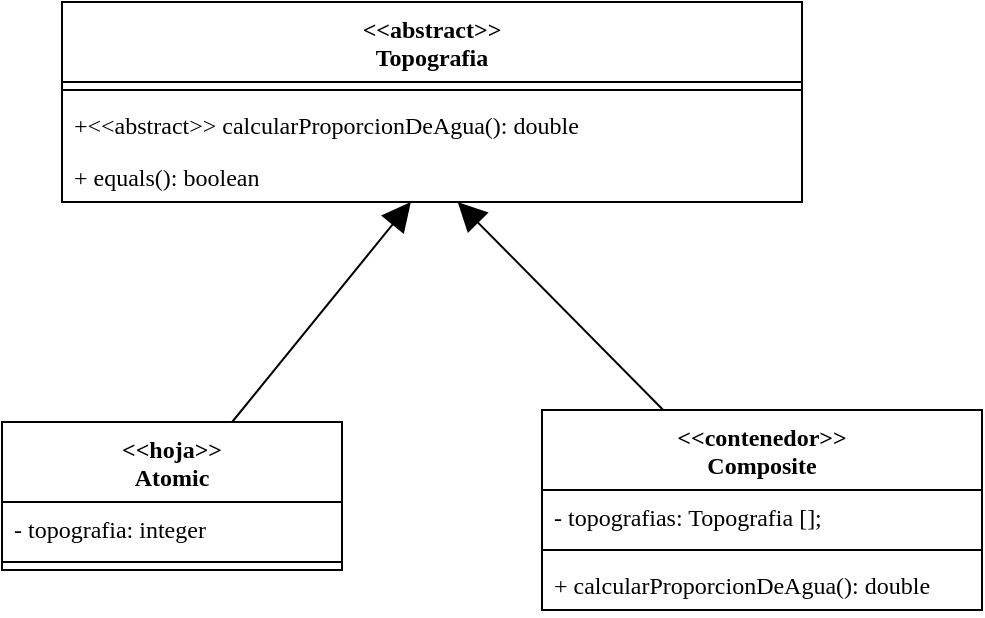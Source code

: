 <mxfile>
    <diagram id="e0O4fr5WnfySxlzCR4Ap" name="Página-1">
        <mxGraphModel dx="622" dy="617" grid="1" gridSize="10" guides="1" tooltips="1" connect="1" arrows="1" fold="1" page="1" pageScale="1" pageWidth="827" pageHeight="1169" math="0" shadow="0">
            <root>
                <mxCell id="0"/>
                <mxCell id="1" parent="0"/>
                <mxCell id="2" value="&lt;&lt;abstract&gt;&gt;&#10;Topografia&#10;" style="swimlane;fontStyle=1;align=center;verticalAlign=top;childLayout=stackLayout;horizontal=1;startSize=40;horizontalStack=0;resizeParent=1;resizeParentMax=0;resizeLast=0;collapsible=1;marginBottom=0;fontFamily=Lucida Console;" parent="1" vertex="1">
                    <mxGeometry x="80" y="80" width="370" height="100" as="geometry"/>
                </mxCell>
                <mxCell id="4" value="" style="line;strokeWidth=1;fillColor=none;align=left;verticalAlign=middle;spacingTop=-1;spacingLeft=3;spacingRight=3;rotatable=0;labelPosition=right;points=[];portConstraint=eastwest;fontFamily=Lucida Console;" parent="2" vertex="1">
                    <mxGeometry y="40" width="370" height="8" as="geometry"/>
                </mxCell>
                <mxCell id="5" value="+&lt;&lt;abstract&gt;&gt; calcularProporcionDeAgua(): double" style="text;strokeColor=none;fillColor=none;align=left;verticalAlign=top;spacingLeft=4;spacingRight=4;overflow=hidden;rotatable=0;points=[[0,0.5],[1,0.5]];portConstraint=eastwest;fontFamily=Lucida Console;" parent="2" vertex="1">
                    <mxGeometry y="48" width="370" height="26" as="geometry"/>
                </mxCell>
                <mxCell id="16" value="+ equals(): boolean" style="text;strokeColor=none;fillColor=none;align=left;verticalAlign=top;spacingLeft=4;spacingRight=4;overflow=hidden;rotatable=0;points=[[0,0.5],[1,0.5]];portConstraint=eastwest;fontFamily=Lucida Console;" parent="2" vertex="1">
                    <mxGeometry y="74" width="370" height="26" as="geometry"/>
                </mxCell>
                <mxCell id="17" style="edgeStyle=none;html=1;endArrow=block;endFill=1;endSize=12;fontFamily=Lucida Console;" parent="1" source="6" target="16" edge="1">
                    <mxGeometry relative="1" as="geometry"/>
                </mxCell>
                <mxCell id="6" value="&lt;&lt;contenedor&gt;&gt;&#10;Composite" style="swimlane;fontStyle=1;align=center;verticalAlign=top;childLayout=stackLayout;horizontal=1;startSize=40;horizontalStack=0;resizeParent=1;resizeParentMax=0;resizeLast=0;collapsible=1;marginBottom=0;fontFamily=Lucida Console;" parent="1" vertex="1">
                    <mxGeometry x="320" y="284" width="220" height="100" as="geometry"/>
                </mxCell>
                <mxCell id="7" value="- topografias: Topografia [];" style="text;strokeColor=none;fillColor=none;align=left;verticalAlign=top;spacingLeft=4;spacingRight=4;overflow=hidden;rotatable=0;points=[[0,0.5],[1,0.5]];portConstraint=eastwest;fontFamily=Lucida Console;" parent="6" vertex="1">
                    <mxGeometry y="40" width="220" height="26" as="geometry"/>
                </mxCell>
                <mxCell id="8" value="" style="line;strokeWidth=1;fillColor=none;align=left;verticalAlign=middle;spacingTop=-1;spacingLeft=3;spacingRight=3;rotatable=0;labelPosition=right;points=[];portConstraint=eastwest;fontFamily=Lucida Console;" parent="6" vertex="1">
                    <mxGeometry y="66" width="220" height="8" as="geometry"/>
                </mxCell>
                <mxCell id="9" value="+ calcularProporcionDeAgua(): double" style="text;strokeColor=none;fillColor=none;align=left;verticalAlign=top;spacingLeft=4;spacingRight=4;overflow=hidden;rotatable=0;points=[[0,0.5],[1,0.5]];portConstraint=eastwest;fontFamily=Lucida Console;" parent="6" vertex="1">
                    <mxGeometry y="74" width="220" height="26" as="geometry"/>
                </mxCell>
                <mxCell id="18" style="edgeStyle=none;html=1;endArrow=block;endFill=1;endSize=12;fontFamily=Lucida Console;" parent="1" source="10" target="16" edge="1">
                    <mxGeometry relative="1" as="geometry"/>
                </mxCell>
                <mxCell id="10" value="&lt;&lt;hoja&gt;&gt;&#10;Atomic" style="swimlane;fontStyle=1;align=center;verticalAlign=top;childLayout=stackLayout;horizontal=1;startSize=40;horizontalStack=0;resizeParent=1;resizeParentMax=0;resizeLast=0;collapsible=1;marginBottom=0;fontFamily=Lucida Console;" parent="1" vertex="1">
                    <mxGeometry x="50" y="290" width="170" height="74" as="geometry"/>
                </mxCell>
                <mxCell id="11" value="- topografia: integer" style="text;strokeColor=none;fillColor=none;align=left;verticalAlign=top;spacingLeft=4;spacingRight=4;overflow=hidden;rotatable=0;points=[[0,0.5],[1,0.5]];portConstraint=eastwest;fontFamily=Lucida Console;" parent="10" vertex="1">
                    <mxGeometry y="40" width="170" height="26" as="geometry"/>
                </mxCell>
                <mxCell id="12" value="" style="line;strokeWidth=1;fillColor=none;align=left;verticalAlign=middle;spacingTop=-1;spacingLeft=3;spacingRight=3;rotatable=0;labelPosition=right;points=[];portConstraint=eastwest;fontFamily=Lucida Console;" parent="10" vertex="1">
                    <mxGeometry y="66" width="170" height="8" as="geometry"/>
                </mxCell>
            </root>
        </mxGraphModel>
    </diagram>
</mxfile>